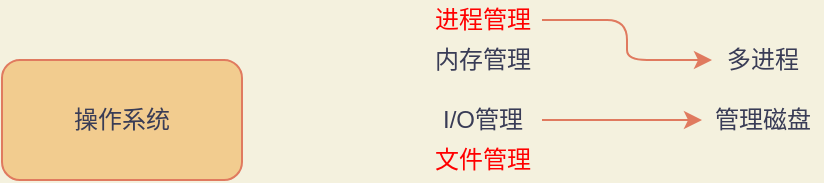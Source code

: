 <mxfile version="13.7.9" type="device" pages="5"><diagram id="wWu5YFAXcgDYG2MIhQY0" name="总概念"><mxGraphModel dx="1281" dy="839" grid="1" gridSize="10" guides="1" tooltips="1" connect="1" arrows="1" fold="1" page="1" pageScale="1" pageWidth="3300" pageHeight="4681" background="#F4F1DE" math="0" shadow="0"><root><mxCell id="0"/><mxCell id="1" parent="0"/><mxCell id="TL8ZW4PrzVoN4rjMF1vh-1" value="操作系统" style="rounded=1;whiteSpace=wrap;html=1;fillColor=#F2CC8F;strokeColor=#E07A5F;fontColor=#393C56;" parent="1" vertex="1"><mxGeometry x="370" y="450" width="120" height="60" as="geometry"/></mxCell><mxCell id="TL8ZW4PrzVoN4rjMF1vh-4" value="" style="edgeStyle=orthogonalEdgeStyle;curved=0;rounded=1;sketch=0;orthogonalLoop=1;jettySize=auto;html=1;strokeColor=#E07A5F;fillColor=#F2CC8F;fontColor=#393C56;" parent="1" source="TL8ZW4PrzVoN4rjMF1vh-8" target="TL8ZW4PrzVoN4rjMF1vh-3" edge="1"><mxGeometry relative="1" as="geometry"/></mxCell><mxCell id="TL8ZW4PrzVoN4rjMF1vh-2" value="内存管理" style="text;html=1;align=center;verticalAlign=middle;resizable=0;points=[];autosize=1;fontColor=#393C56;" parent="1" vertex="1"><mxGeometry x="580" y="440" width="60" height="20" as="geometry"/></mxCell><mxCell id="TL8ZW4PrzVoN4rjMF1vh-3" value="多进程" style="text;html=1;align=center;verticalAlign=middle;resizable=0;points=[];autosize=1;fontColor=#393C56;" parent="1" vertex="1"><mxGeometry x="725" y="440" width="50" height="20" as="geometry"/></mxCell><mxCell id="TL8ZW4PrzVoN4rjMF1vh-7" value="" style="edgeStyle=orthogonalEdgeStyle;curved=0;rounded=1;sketch=0;orthogonalLoop=1;jettySize=auto;html=1;strokeColor=#E07A5F;fillColor=#F2CC8F;fontColor=#393C56;" parent="1" source="TL8ZW4PrzVoN4rjMF1vh-5" target="TL8ZW4PrzVoN4rjMF1vh-6" edge="1"><mxGeometry relative="1" as="geometry"/></mxCell><mxCell id="TL8ZW4PrzVoN4rjMF1vh-5" value="I/O管理" style="text;html=1;align=center;verticalAlign=middle;resizable=0;points=[];autosize=1;fontColor=#393C56;" parent="1" vertex="1"><mxGeometry x="580" y="470" width="60" height="20" as="geometry"/></mxCell><mxCell id="TL8ZW4PrzVoN4rjMF1vh-6" value="管理磁盘" style="text;html=1;align=center;verticalAlign=middle;resizable=0;points=[];autosize=1;fontColor=#393C56;" parent="1" vertex="1"><mxGeometry x="720" y="470" width="60" height="20" as="geometry"/></mxCell><mxCell id="TL8ZW4PrzVoN4rjMF1vh-8" value="&lt;font color=&quot;#ff0000&quot;&gt;进程管理&lt;/font&gt;" style="text;html=1;align=center;verticalAlign=middle;resizable=0;points=[];autosize=1;fontColor=#393C56;" parent="1" vertex="1"><mxGeometry x="580" y="420" width="60" height="20" as="geometry"/></mxCell><mxCell id="TL8ZW4PrzVoN4rjMF1vh-9" value="&lt;font color=&quot;#ff0000&quot;&gt;文件管理&lt;/font&gt;" style="text;html=1;align=center;verticalAlign=middle;resizable=0;points=[];autosize=1;fontColor=#393C56;" parent="1" vertex="1"><mxGeometry x="580" y="490" width="60" height="20" as="geometry"/></mxCell></root></mxGraphModel></diagram><diagram id="3BfxMkbTNwkP9A1pwCTi" name="C2-1进程状态"><mxGraphModel dx="1886" dy="878" grid="1" gridSize="10" guides="1" tooltips="1" connect="1" arrows="1" fold="1" page="1" pageScale="1" pageWidth="3300" pageHeight="4681" background="#F4F1DE" math="0" shadow="0"><root><mxCell id="OFJhJ6n-7iWPPowxi0ZF-0"/><mxCell id="OFJhJ6n-7iWPPowxi0ZF-1" parent="OFJhJ6n-7iWPPowxi0ZF-0"/><mxCell id="kSnx0mxuTUt0TV0lBEY9-33" value="&lt;div&gt;&lt;span&gt;&lt;br&gt;&lt;/span&gt;&lt;/div&gt;&lt;div&gt;&lt;span&gt;&lt;br&gt;&lt;/span&gt;&lt;/div&gt;&lt;div&gt;&lt;span&gt;&lt;br&gt;&lt;/span&gt;&lt;/div&gt;&lt;div&gt;&lt;span&gt;&lt;br&gt;&lt;/span&gt;&lt;/div&gt;&lt;div&gt;&lt;span&gt;&lt;br&gt;&lt;/span&gt;&lt;/div&gt;&lt;div&gt;&lt;span&gt;&lt;br&gt;&lt;/span&gt;&lt;/div&gt;&lt;div&gt;&lt;span&gt;&lt;br&gt;&lt;/span&gt;&lt;/div&gt;&lt;div&gt;&lt;span&gt;&lt;br&gt;&lt;/span&gt;&lt;/div&gt;&lt;div&gt;&lt;span&gt;&lt;br&gt;&lt;/span&gt;&lt;/div&gt;&lt;div&gt;&lt;span&gt;内存&lt;/span&gt;&lt;/div&gt;" style="rounded=1;whiteSpace=wrap;html=1;sketch=0;strokeColor=#E07A5F;fillColor=#F2CC8F;fontColor=#393C56;align=center;" parent="OFJhJ6n-7iWPPowxi0ZF-1" vertex="1"><mxGeometry x="915" y="610" width="155" height="150" as="geometry"/></mxCell><mxCell id="kSnx0mxuTUt0TV0lBEY9-2" value="" style="edgeStyle=orthogonalEdgeStyle;rounded=0;orthogonalLoop=1;jettySize=auto;html=1;strokeColor=#E07A5F;fontColor=#393C56;labelBackgroundColor=#F4F1DE;" parent="OFJhJ6n-7iWPPowxi0ZF-1" source="LFq75iJsnF2IqVfnBOSX-0" target="kSnx0mxuTUt0TV0lBEY9-1" edge="1"><mxGeometry relative="1" as="geometry"/></mxCell><mxCell id="LFq75iJsnF2IqVfnBOSX-0" value="进程" style="rounded=1;whiteSpace=wrap;html=1;sketch=0;strokeColor=#E07A5F;fillColor=#F2CC8F;fontColor=#393C56;" parent="OFJhJ6n-7iWPPowxi0ZF-1" vertex="1"><mxGeometry x="680" y="280" width="110" height="60" as="geometry"/></mxCell><mxCell id="kSnx0mxuTUt0TV0lBEY9-0" value="系统&lt;font color=&quot;#ff0000&quot;&gt;&lt;b&gt;资源&lt;/b&gt;分配和调度&lt;/font&gt;的独立单位" style="text;html=1;align=center;verticalAlign=middle;resizable=0;points=[];autosize=1;fontColor=#393C56;" parent="OFJhJ6n-7iWPPowxi0ZF-1" vertex="1"><mxGeometry x="840" y="300" width="180" height="20" as="geometry"/></mxCell><mxCell id="kSnx0mxuTUt0TV0lBEY9-21" value="" style="edgeStyle=orthogonalEdgeStyle;curved=0;rounded=1;sketch=0;orthogonalLoop=1;jettySize=auto;html=1;strokeColor=#E07A5F;fillColor=#F2CC8F;fontColor=#393C56;labelBackgroundColor=#F4F1DE;" parent="OFJhJ6n-7iWPPowxi0ZF-1" source="kSnx0mxuTUt0TV0lBEY9-1" target="kSnx0mxuTUt0TV0lBEY9-20" edge="1"><mxGeometry relative="1" as="geometry"/></mxCell><mxCell id="kSnx0mxuTUt0TV0lBEY9-1" value="1.状态（图以及切换）" style="rounded=1;whiteSpace=wrap;html=1;sketch=0;strokeColor=#E07A5F;fillColor=#F2CC8F;fontColor=#393C56;" parent="OFJhJ6n-7iWPPowxi0ZF-1" vertex="1"><mxGeometry x="665" y="415" width="140" height="65" as="geometry"/></mxCell><mxCell id="kSnx0mxuTUt0TV0lBEY9-6" value="" style="edgeStyle=orthogonalEdgeStyle;curved=0;rounded=1;sketch=0;orthogonalLoop=1;jettySize=auto;html=1;strokeColor=#E07A5F;fillColor=#F2CC8F;fontColor=#393C56;labelBackgroundColor=#F4F1DE;" parent="OFJhJ6n-7iWPPowxi0ZF-1" source="kSnx0mxuTUt0TV0lBEY9-4" target="kSnx0mxuTUt0TV0lBEY9-5" edge="1"><mxGeometry relative="1" as="geometry"/></mxCell><mxCell id="kSnx0mxuTUt0TV0lBEY9-4" value="创建" style="rounded=1;whiteSpace=wrap;html=1;sketch=0;strokeColor=#E07A5F;fillColor=#F2CC8F;fontColor=#393C56;" parent="OFJhJ6n-7iWPPowxi0ZF-1" vertex="1"><mxGeometry x="980" y="390" width="110" height="60" as="geometry"/></mxCell><mxCell id="kSnx0mxuTUt0TV0lBEY9-8" value="" style="edgeStyle=orthogonalEdgeStyle;curved=0;rounded=1;sketch=0;orthogonalLoop=1;jettySize=auto;html=1;strokeColor=#E07A5F;fillColor=#F2CC8F;fontColor=#393C56;labelBackgroundColor=#F4F1DE;" parent="OFJhJ6n-7iWPPowxi0ZF-1" source="kSnx0mxuTUt0TV0lBEY9-5" target="kSnx0mxuTUt0TV0lBEY9-7" edge="1"><mxGeometry relative="1" as="geometry"/></mxCell><mxCell id="kSnx0mxuTUt0TV0lBEY9-5" value="就绪" style="rounded=1;whiteSpace=wrap;html=1;sketch=0;strokeColor=#E07A5F;fillColor=#F2CC8F;fontColor=#393C56;" parent="OFJhJ6n-7iWPPowxi0ZF-1" vertex="1"><mxGeometry x="1170" y="390" width="110" height="60" as="geometry"/></mxCell><mxCell id="kSnx0mxuTUt0TV0lBEY9-10" value="" style="edgeStyle=orthogonalEdgeStyle;curved=0;rounded=1;sketch=0;orthogonalLoop=1;jettySize=auto;html=1;strokeColor=#E07A5F;fillColor=#F2CC8F;fontColor=#393C56;labelBackgroundColor=#F4F1DE;" parent="OFJhJ6n-7iWPPowxi0ZF-1" source="kSnx0mxuTUt0TV0lBEY9-23" target="kSnx0mxuTUt0TV0lBEY9-9" edge="1"><mxGeometry relative="1" as="geometry"/></mxCell><mxCell id="kSnx0mxuTUt0TV0lBEY9-12" style="edgeStyle=orthogonalEdgeStyle;curved=0;rounded=1;sketch=0;orthogonalLoop=1;jettySize=auto;html=1;strokeColor=#E07A5F;fillColor=#F2CC8F;fontColor=#393C56;labelBackgroundColor=#F4F1DE;" parent="OFJhJ6n-7iWPPowxi0ZF-1" source="kSnx0mxuTUt0TV0lBEY9-7" target="kSnx0mxuTUt0TV0lBEY9-5" edge="1"><mxGeometry relative="1" as="geometry"/></mxCell><mxCell id="kSnx0mxuTUt0TV0lBEY9-7" value="运行" style="rounded=1;whiteSpace=wrap;html=1;sketch=0;strokeColor=#E07A5F;fillColor=#F2CC8F;fontColor=#393C56;" parent="OFJhJ6n-7iWPPowxi0ZF-1" vertex="1"><mxGeometry x="1360" y="390" width="110" height="60" as="geometry"/></mxCell><mxCell id="kSnx0mxuTUt0TV0lBEY9-11" style="edgeStyle=orthogonalEdgeStyle;curved=0;rounded=1;sketch=0;orthogonalLoop=1;jettySize=auto;html=1;entryX=0.5;entryY=1;entryDx=0;entryDy=0;strokeColor=#E07A5F;fillColor=#F2CC8F;fontColor=#393C56;labelBackgroundColor=#F4F1DE;" parent="OFJhJ6n-7iWPPowxi0ZF-1" source="kSnx0mxuTUt0TV0lBEY9-24" target="kSnx0mxuTUt0TV0lBEY9-5" edge="1"><mxGeometry relative="1" as="geometry"/></mxCell><mxCell id="kSnx0mxuTUt0TV0lBEY9-9" value="阻塞" style="rounded=1;whiteSpace=wrap;html=1;sketch=0;strokeColor=#E07A5F;fillColor=#F2CC8F;fontColor=#393C56;" parent="OFJhJ6n-7iWPPowxi0ZF-1" vertex="1"><mxGeometry x="1360" y="530" width="110" height="60" as="geometry"/></mxCell><mxCell id="kSnx0mxuTUt0TV0lBEY9-13" value="“就绪队列”" style="text;html=1;align=center;verticalAlign=middle;resizable=0;points=[];autosize=1;fontColor=#393C56;" parent="OFJhJ6n-7iWPPowxi0ZF-1" vertex="1"><mxGeometry x="1190" y="360" width="70" height="20" as="geometry"/></mxCell><mxCell id="kSnx0mxuTUt0TV0lBEY9-14" value="terminate" style="rounded=1;whiteSpace=wrap;html=1;sketch=0;strokeColor=#E07A5F;fillColor=#F2CC8F;fontColor=#393C56;" parent="OFJhJ6n-7iWPPowxi0ZF-1" vertex="1"><mxGeometry x="1620" y="450" width="110" height="60" as="geometry"/></mxCell><mxCell id="kSnx0mxuTUt0TV0lBEY9-17" value="" style="edgeStyle=orthogonalEdgeStyle;curved=0;rounded=1;sketch=0;orthogonalLoop=1;jettySize=auto;html=1;strokeColor=#E07A5F;fillColor=#F2CC8F;fontColor=#393C56;entryX=0;entryY=0.5;entryDx=0;entryDy=0;labelBackgroundColor=#F4F1DE;" parent="OFJhJ6n-7iWPPowxi0ZF-1" target="kSnx0mxuTUt0TV0lBEY9-14" edge="1"><mxGeometry relative="1" as="geometry"><mxPoint x="1450" y="479.71" as="sourcePoint"/><mxPoint x="1530" y="479.71" as="targetPoint"/></mxGeometry></mxCell><mxCell id="kSnx0mxuTUt0TV0lBEY9-18" value="&lt;font color=&quot;#ff0000&quot;&gt;进程获得了资源 （除了处理机之外的）&lt;/font&gt;" style="text;html=1;align=center;verticalAlign=middle;resizable=0;points=[];autosize=1;fontColor=#393C56;" parent="OFJhJ6n-7iWPPowxi0ZF-1" vertex="1"><mxGeometry x="1115" y="390" width="220" height="20" as="geometry"/></mxCell><mxCell id="kSnx0mxuTUt0TV0lBEY9-19" value="&lt;font color=&quot;#ff0000&quot;&gt;申请PCB&lt;br&gt;填入相关信息&lt;br&gt;...&lt;br&gt;&lt;/font&gt;" style="text;html=1;align=center;verticalAlign=middle;resizable=0;points=[];autosize=1;fontColor=#393C56;" parent="OFJhJ6n-7iWPPowxi0ZF-1" vertex="1"><mxGeometry x="990" y="445" width="90" height="50" as="geometry"/></mxCell><mxCell id="kSnx0mxuTUt0TV0lBEY9-30" value="" style="edgeStyle=orthogonalEdgeStyle;curved=0;rounded=1;sketch=0;orthogonalLoop=1;jettySize=auto;html=1;strokeColor=#E07A5F;fillColor=#F2CC8F;fontColor=#393C56;labelBackgroundColor=#F4F1DE;" parent="OFJhJ6n-7iWPPowxi0ZF-1" source="kSnx0mxuTUt0TV0lBEY9-20" target="kSnx0mxuTUt0TV0lBEY9-29" edge="1"><mxGeometry relative="1" as="geometry"/></mxCell><mxCell id="kSnx0mxuTUt0TV0lBEY9-41" value="" style="edgeStyle=orthogonalEdgeStyle;curved=0;rounded=1;sketch=0;orthogonalLoop=1;jettySize=auto;html=1;strokeColor=#E07A5F;fillColor=#F2CC8F;fontColor=#393C56;labelBackgroundColor=#F4F1DE;" parent="OFJhJ6n-7iWPPowxi0ZF-1" source="kSnx0mxuTUt0TV0lBEY9-20" target="kSnx0mxuTUt0TV0lBEY9-40" edge="1"><mxGeometry relative="1" as="geometry"/></mxCell><mxCell id="kSnx0mxuTUt0TV0lBEY9-20" value="2.进程的构成" style="rounded=1;whiteSpace=wrap;html=1;sketch=0;strokeColor=#E07A5F;fillColor=#F2CC8F;fontColor=#393C56;" parent="OFJhJ6n-7iWPPowxi0ZF-1" vertex="1"><mxGeometry x="680" y="620" width="110" height="60" as="geometry"/></mxCell><mxCell id="kSnx0mxuTUt0TV0lBEY9-22" value="正常/异常结束&lt;br&gt;父进程要求子进程终止&lt;br&gt;&lt;br&gt;会归还资源 PCB也删除" style="text;html=1;align=center;verticalAlign=middle;resizable=0;points=[];autosize=1;fontColor=#393C56;" parent="OFJhJ6n-7iWPPowxi0ZF-1" vertex="1"><mxGeometry x="1470" y="440" width="140" height="60" as="geometry"/></mxCell><mxCell id="kSnx0mxuTUt0TV0lBEY9-24" value="wakeup源语（其他进程帮忙）" style="text;html=1;align=center;verticalAlign=middle;resizable=0;points=[];autosize=1;fontColor=#393C56;" parent="OFJhJ6n-7iWPPowxi0ZF-1" vertex="1"><mxGeometry x="1135" y="510" width="180" height="20" as="geometry"/></mxCell><mxCell id="kSnx0mxuTUt0TV0lBEY9-25" style="edgeStyle=orthogonalEdgeStyle;curved=0;rounded=1;sketch=0;orthogonalLoop=1;jettySize=auto;html=1;entryX=0.5;entryY=1;entryDx=0;entryDy=0;strokeColor=#E07A5F;fillColor=#F2CC8F;fontColor=#393C56;labelBackgroundColor=#F4F1DE;" parent="OFJhJ6n-7iWPPowxi0ZF-1" source="kSnx0mxuTUt0TV0lBEY9-9" target="kSnx0mxuTUt0TV0lBEY9-24" edge="1"><mxGeometry relative="1" as="geometry"><mxPoint x="1360" y="560.029" as="sourcePoint"/><mxPoint x="1225" y="450" as="targetPoint"/></mxGeometry></mxCell><mxCell id="kSnx0mxuTUt0TV0lBEY9-23" value="block原语" style="text;html=1;align=center;verticalAlign=middle;resizable=0;points=[];autosize=1;fontColor=#393C56;" parent="OFJhJ6n-7iWPPowxi0ZF-1" vertex="1"><mxGeometry x="1380" y="475" width="70" height="20" as="geometry"/></mxCell><mxCell id="kSnx0mxuTUt0TV0lBEY9-26" value="" style="edgeStyle=orthogonalEdgeStyle;curved=0;rounded=1;sketch=0;orthogonalLoop=1;jettySize=auto;html=1;strokeColor=#E07A5F;fillColor=#F2CC8F;fontColor=#393C56;labelBackgroundColor=#F4F1DE;" parent="OFJhJ6n-7iWPPowxi0ZF-1" source="kSnx0mxuTUt0TV0lBEY9-7" target="kSnx0mxuTUt0TV0lBEY9-23" edge="1"><mxGeometry relative="1" as="geometry"><mxPoint x="1415" y="450" as="sourcePoint"/><mxPoint x="1415" y="530" as="targetPoint"/></mxGeometry></mxCell><mxCell id="kSnx0mxuTUt0TV0lBEY9-28" value="关于父子进程" style="rounded=1;whiteSpace=wrap;html=1;sketch=0;strokeColor=#E07A5F;fillColor=#F2CC8F;fontColor=#393C56;" parent="OFJhJ6n-7iWPPowxi0ZF-1" vertex="1"><mxGeometry x="470" y="415" width="110" height="60" as="geometry"/></mxCell><mxCell id="kSnx0mxuTUt0TV0lBEY9-34" style="edgeStyle=orthogonalEdgeStyle;curved=0;rounded=1;sketch=0;orthogonalLoop=1;jettySize=auto;html=1;entryX=0.5;entryY=0;entryDx=0;entryDy=0;strokeColor=#E07A5F;fillColor=#F2CC8F;fontColor=#393C56;labelBackgroundColor=#F4F1DE;" parent="OFJhJ6n-7iWPPowxi0ZF-1" source="kSnx0mxuTUt0TV0lBEY9-29" target="kSnx0mxuTUt0TV0lBEY9-32" edge="1"><mxGeometry relative="1" as="geometry"/></mxCell><mxCell id="kSnx0mxuTUt0TV0lBEY9-29" value="PCB" style="whiteSpace=wrap;html=1;rounded=1;fontColor=#393C56;strokeColor=#E07A5F;fillColor=#F2CC8F;sketch=0;" parent="OFJhJ6n-7iWPPowxi0ZF-1" vertex="1"><mxGeometry x="932.5" y="630" width="120" height="60" as="geometry"/></mxCell><mxCell id="kSnx0mxuTUt0TV0lBEY9-31" value="进程描述性信息（PID UserID）&lt;br&gt;&lt;br&gt;进程控制和管理信息（优先级、当前状态、信号量使用情况等）&lt;br&gt;&lt;br&gt;资源分配信息（代码段指针等）&lt;br&gt;处理机相关信息（状态字等）" style="text;html=1;align=center;verticalAlign=middle;resizable=0;points=[];autosize=1;fontColor=#393C56;" parent="OFJhJ6n-7iWPPowxi0ZF-1" vertex="1"><mxGeometry x="1040" y="580" width="350" height="90" as="geometry"/></mxCell><mxCell id="kSnx0mxuTUt0TV0lBEY9-38" value="" style="edgeStyle=orthogonalEdgeStyle;curved=0;rounded=1;sketch=0;orthogonalLoop=1;jettySize=auto;html=1;strokeColor=#E07A5F;fillColor=#F2CC8F;fontColor=#393C56;labelBackgroundColor=#F4F1DE;" parent="OFJhJ6n-7iWPPowxi0ZF-1" source="kSnx0mxuTUt0TV0lBEY9-32" target="kSnx0mxuTUt0TV0lBEY9-37" edge="1"><mxGeometry relative="1" as="geometry"/></mxCell><mxCell id="kSnx0mxuTUt0TV0lBEY9-32" value="程序段" style="whiteSpace=wrap;html=1;rounded=1;fontColor=#393C56;strokeColor=#E07A5F;fillColor=#F2CC8F;sketch=0;" parent="OFJhJ6n-7iWPPowxi0ZF-1" vertex="1"><mxGeometry x="1090" y="730" width="100" height="40" as="geometry"/></mxCell><mxCell id="kSnx0mxuTUt0TV0lBEY9-37" value="数据段" style="whiteSpace=wrap;html=1;rounded=1;fontColor=#393C56;strokeColor=#E07A5F;fillColor=#F2CC8F;sketch=0;" parent="OFJhJ6n-7iWPPowxi0ZF-1" vertex="1"><mxGeometry x="1270" y="730" width="100" height="40" as="geometry"/></mxCell><mxCell id="kSnx0mxuTUt0TV0lBEY9-39" value="程序的一部分&lt;br&gt;可以有多个进程共享它" style="text;html=1;align=center;verticalAlign=middle;resizable=0;points=[];autosize=1;fontColor=#393C56;" parent="OFJhJ6n-7iWPPowxi0ZF-1" vertex="1"><mxGeometry x="1060" y="775" width="140" height="30" as="geometry"/></mxCell><mxCell id="kSnx0mxuTUt0TV0lBEY9-43" value="" style="edgeStyle=orthogonalEdgeStyle;curved=0;rounded=1;sketch=0;orthogonalLoop=1;jettySize=auto;html=1;strokeColor=#E07A5F;fillColor=#F2CC8F;fontColor=#393C56;labelBackgroundColor=#F4F1DE;" parent="OFJhJ6n-7iWPPowxi0ZF-1" source="kSnx0mxuTUt0TV0lBEY9-40" target="kSnx0mxuTUt0TV0lBEY9-42" edge="1"><mxGeometry relative="1" as="geometry"/></mxCell><mxCell id="kSnx0mxuTUt0TV0lBEY9-40" value="&lt;font color=&quot;#ff0000&quot;&gt;3.进程间通信&lt;/font&gt;" style="rounded=1;whiteSpace=wrap;html=1;sketch=0;strokeColor=#E07A5F;fillColor=#F2CC8F;fontColor=#393C56;" parent="OFJhJ6n-7iWPPowxi0ZF-1" vertex="1"><mxGeometry x="680" y="950" width="110" height="60" as="geometry"/></mxCell><mxCell id="kSnx0mxuTUt0TV0lBEY9-45" value="" style="edgeStyle=orthogonalEdgeStyle;curved=0;rounded=1;sketch=0;orthogonalLoop=1;jettySize=auto;html=1;strokeColor=#E07A5F;fillColor=#F2CC8F;fontColor=#393C56;labelBackgroundColor=#F4F1DE;" parent="OFJhJ6n-7iWPPowxi0ZF-1" source="kSnx0mxuTUt0TV0lBEY9-42" target="kSnx0mxuTUt0TV0lBEY9-44" edge="1"><mxGeometry relative="1" as="geometry"/></mxCell><mxCell id="kSnx0mxuTUt0TV0lBEY9-42" value="4.与线程的关系" style="rounded=1;whiteSpace=wrap;html=1;sketch=0;strokeColor=#E07A5F;fillColor=#F2CC8F;fontColor=#393C56;" parent="OFJhJ6n-7iWPPowxi0ZF-1" vertex="1"><mxGeometry x="680" y="1280" width="110" height="60" as="geometry"/></mxCell><mxCell id="kSnx0mxuTUt0TV0lBEY9-49" value="" style="edgeStyle=orthogonalEdgeStyle;curved=0;rounded=1;sketch=0;orthogonalLoop=1;jettySize=auto;html=1;strokeColor=#E07A5F;fillColor=#F2CC8F;fontColor=#393C56;labelBackgroundColor=#F4F1DE;" parent="OFJhJ6n-7iWPPowxi0ZF-1" source="kSnx0mxuTUt0TV0lBEY9-44" target="kSnx0mxuTUt0TV0lBEY9-48" edge="1"><mxGeometry relative="1" as="geometry"/></mxCell><mxCell id="kSnx0mxuTUt0TV0lBEY9-54" value="" style="edgeStyle=orthogonalEdgeStyle;curved=0;rounded=1;sketch=0;orthogonalLoop=1;jettySize=auto;html=1;strokeColor=#E07A5F;fillColor=#F2CC8F;fontColor=#393C56;labelBackgroundColor=#F4F1DE;" parent="OFJhJ6n-7iWPPowxi0ZF-1" source="kSnx0mxuTUt0TV0lBEY9-44" target="kSnx0mxuTUt0TV0lBEY9-53" edge="1"><mxGeometry relative="1" as="geometry"/></mxCell><mxCell id="kSnx0mxuTUt0TV0lBEY9-44" value="4.1 线程定义" style="rounded=1;whiteSpace=wrap;html=1;sketch=0;strokeColor=#E07A5F;fillColor=#F2CC8F;fontColor=#393C56;" parent="OFJhJ6n-7iWPPowxi0ZF-1" vertex="1"><mxGeometry x="680" y="1400" width="110" height="60" as="geometry"/></mxCell><mxCell id="kSnx0mxuTUt0TV0lBEY9-46" value="系统独立&lt;font color=&quot;#ff0000&quot;&gt;调度&lt;/font&gt;和分派的基本单位&lt;br&gt;基本CPU执行，程序&lt;font color=&quot;#ff0000&quot;&gt;执行&lt;/font&gt;流，的最小单元&lt;br&gt;&lt;b&gt;不拥有系统资源，访问进程所拥有的资源&lt;br&gt;（所以，线程切换很可能不需要通过内核 省时省力）&lt;/b&gt;" style="text;html=1;align=center;verticalAlign=middle;resizable=0;points=[];autosize=1;fontColor=#393C56;" parent="OFJhJ6n-7iWPPowxi0ZF-1" vertex="1"><mxGeometry x="780" y="1395" width="290" height="60" as="geometry"/></mxCell><mxCell id="kSnx0mxuTUt0TV0lBEY9-47" value="注意 全局变量在这里面" style="text;html=1;align=center;verticalAlign=middle;resizable=0;points=[];autosize=1;fontColor=#393C56;" parent="OFJhJ6n-7iWPPowxi0ZF-1" vertex="1"><mxGeometry x="1250" y="770" width="140" height="20" as="geometry"/></mxCell><mxCell id="kSnx0mxuTUt0TV0lBEY9-51" value="" style="edgeStyle=orthogonalEdgeStyle;curved=0;rounded=1;sketch=0;orthogonalLoop=1;jettySize=auto;html=1;strokeColor=#E07A5F;fillColor=#F2CC8F;fontColor=#393C56;labelBackgroundColor=#F4F1DE;" parent="OFJhJ6n-7iWPPowxi0ZF-1" source="kSnx0mxuTUt0TV0lBEY9-48" target="kSnx0mxuTUt0TV0lBEY9-50" edge="1"><mxGeometry relative="1" as="geometry"/></mxCell><mxCell id="kSnx0mxuTUt0TV0lBEY9-48" value="用户级线程？" style="rounded=1;whiteSpace=wrap;html=1;sketch=0;strokeColor=#E07A5F;fillColor=#F2CC8F;fontColor=#393C56;" parent="OFJhJ6n-7iWPPowxi0ZF-1" vertex="1"><mxGeometry x="1130" y="1400" width="110" height="60" as="geometry"/></mxCell><mxCell id="kSnx0mxuTUt0TV0lBEY9-50" value="内核级/内核支持的" style="rounded=1;whiteSpace=wrap;html=1;sketch=0;strokeColor=#E07A5F;fillColor=#F2CC8F;fontColor=#393C56;" parent="OFJhJ6n-7iWPPowxi0ZF-1" vertex="1"><mxGeometry x="1130" y="1500" width="110" height="60" as="geometry"/></mxCell><mxCell id="kSnx0mxuTUt0TV0lBEY9-52" value="内核意识不到线程的存在" style="text;html=1;align=center;verticalAlign=middle;resizable=0;points=[];autosize=1;fontColor=#393C56;" parent="OFJhJ6n-7iWPPowxi0ZF-1" vertex="1"><mxGeometry x="1230" y="1415" width="150" height="20" as="geometry"/></mxCell><mxCell id="kSnx0mxuTUt0TV0lBEY9-53" value="5.通信" style="rounded=1;whiteSpace=wrap;html=1;sketch=0;strokeColor=#E07A5F;fillColor=#F2CC8F;fontColor=#393C56;" parent="OFJhJ6n-7iWPPowxi0ZF-1" vertex="1"><mxGeometry x="680" y="1680" width="110" height="60" as="geometry"/></mxCell></root></mxGraphModel></diagram><diagram id="PU58pAFKitD4lFnvTNUY" name="C2-2 进程调度"><mxGraphModel dx="1068" dy="699" grid="1" gridSize="10" guides="1" tooltips="1" connect="1" arrows="1" fold="1" page="1" pageScale="1" pageWidth="3300" pageHeight="4681" background="#F4F1DE" math="0" shadow="0"><root><mxCell id="Y4CI6L3wa3TkDh7Q7v4Z-0"/><mxCell id="Y4CI6L3wa3TkDh7Q7v4Z-1" parent="Y4CI6L3wa3TkDh7Q7v4Z-0"/><mxCell id="Y4CI6L3wa3TkDh7Q7v4Z-6" value="" style="edgeStyle=orthogonalEdgeStyle;curved=0;rounded=1;sketch=0;orthogonalLoop=1;jettySize=auto;html=1;strokeColor=#E07A5F;fillColor=#F2CC8F;fontColor=#393C56;" parent="Y4CI6L3wa3TkDh7Q7v4Z-1" source="Y4CI6L3wa3TkDh7Q7v4Z-2" target="Y4CI6L3wa3TkDh7Q7v4Z-5" edge="1"><mxGeometry relative="1" as="geometry"><Array as="points"><mxPoint x="630" y="150"/></Array></mxGeometry></mxCell><mxCell id="Y4CI6L3wa3TkDh7Q7v4Z-8" value="" style="edgeStyle=orthogonalEdgeStyle;curved=0;rounded=1;sketch=0;orthogonalLoop=1;jettySize=auto;html=1;strokeColor=#E07A5F;fillColor=#F2CC8F;fontColor=#393C56;" parent="Y4CI6L3wa3TkDh7Q7v4Z-1" source="Y4CI6L3wa3TkDh7Q7v4Z-2" target="Y4CI6L3wa3TkDh7Q7v4Z-7" edge="1"><mxGeometry relative="1" as="geometry"/></mxCell><mxCell id="Y4CI6L3wa3TkDh7Q7v4Z-28" value="" style="edgeStyle=orthogonalEdgeStyle;curved=0;rounded=1;sketch=0;orthogonalLoop=1;jettySize=auto;html=1;strokeColor=#E07A5F;fillColor=#F2CC8F;fontColor=#393C56;" parent="Y4CI6L3wa3TkDh7Q7v4Z-1" source="Y4CI6L3wa3TkDh7Q7v4Z-2" target="Y4CI6L3wa3TkDh7Q7v4Z-27" edge="1"><mxGeometry relative="1" as="geometry"/></mxCell><mxCell id="Y4CI6L3wa3TkDh7Q7v4Z-2" value="进程调度" style="rounded=1;whiteSpace=wrap;html=1;sketch=0;strokeColor=#E07A5F;fillColor=#F2CC8F;fontColor=#393C56;" parent="Y4CI6L3wa3TkDh7Q7v4Z-1" vertex="1"><mxGeometry x="580" y="250" width="120" height="60" as="geometry"/></mxCell><mxCell id="Y4CI6L3wa3TkDh7Q7v4Z-5" value="目的：兼顾效率和公平（用户需求）" style="rounded=1;whiteSpace=wrap;html=1;sketch=0;strokeColor=#E07A5F;fillColor=#F2CC8F;fontColor=#393C56;" parent="Y4CI6L3wa3TkDh7Q7v4Z-1" vertex="1"><mxGeometry x="940" y="120" width="210" height="60" as="geometry"/></mxCell><mxCell id="Y4CI6L3wa3TkDh7Q7v4Z-10" value="" style="edgeStyle=orthogonalEdgeStyle;curved=0;rounded=1;sketch=0;orthogonalLoop=1;jettySize=auto;html=1;strokeColor=#E07A5F;fillColor=#F2CC8F;fontColor=#393C56;" parent="Y4CI6L3wa3TkDh7Q7v4Z-1" source="Y4CI6L3wa3TkDh7Q7v4Z-7" target="Y4CI6L3wa3TkDh7Q7v4Z-9" edge="1"><mxGeometry relative="1" as="geometry"/></mxCell><mxCell id="Y4CI6L3wa3TkDh7Q7v4Z-7" value="调度算法：非抢占" style="rounded=1;whiteSpace=wrap;html=1;sketch=0;strokeColor=#E07A5F;fillColor=#F2CC8F;fontColor=#393C56;" parent="Y4CI6L3wa3TkDh7Q7v4Z-1" vertex="1"><mxGeometry x="580" y="390" width="120" height="60" as="geometry"/></mxCell><mxCell id="Y4CI6L3wa3TkDh7Q7v4Z-12" value="" style="edgeStyle=orthogonalEdgeStyle;curved=0;rounded=1;sketch=0;orthogonalLoop=1;jettySize=auto;html=1;strokeColor=#E07A5F;fillColor=#F2CC8F;fontColor=#393C56;" parent="Y4CI6L3wa3TkDh7Q7v4Z-1" source="Y4CI6L3wa3TkDh7Q7v4Z-9" target="Y4CI6L3wa3TkDh7Q7v4Z-11" edge="1"><mxGeometry relative="1" as="geometry"/></mxCell><mxCell id="Y4CI6L3wa3TkDh7Q7v4Z-17" style="edgeStyle=orthogonalEdgeStyle;curved=0;rounded=1;sketch=0;orthogonalLoop=1;jettySize=auto;html=1;strokeColor=#E07A5F;fillColor=#F2CC8F;fontColor=#393C56;" parent="Y4CI6L3wa3TkDh7Q7v4Z-1" source="Y4CI6L3wa3TkDh7Q7v4Z-9" target="Y4CI6L3wa3TkDh7Q7v4Z-15" edge="1"><mxGeometry relative="1" as="geometry"/></mxCell><mxCell id="Y4CI6L3wa3TkDh7Q7v4Z-9" value="FCFS（最简单）" style="rounded=1;whiteSpace=wrap;html=1;sketch=0;strokeColor=#E07A5F;fillColor=#F2CC8F;fontColor=#393C56;" parent="Y4CI6L3wa3TkDh7Q7v4Z-1" vertex="1"><mxGeometry x="580" y="480" width="120" height="60" as="geometry"/></mxCell><mxCell id="Y4CI6L3wa3TkDh7Q7v4Z-16" value="" style="edgeStyle=orthogonalEdgeStyle;curved=0;rounded=1;sketch=0;orthogonalLoop=1;jettySize=auto;html=1;strokeColor=#E07A5F;fillColor=#F2CC8F;fontColor=#393C56;" parent="Y4CI6L3wa3TkDh7Q7v4Z-1" source="Y4CI6L3wa3TkDh7Q7v4Z-11" target="Y4CI6L3wa3TkDh7Q7v4Z-15" edge="1"><mxGeometry relative="1" as="geometry"/></mxCell><mxCell id="Y4CI6L3wa3TkDh7Q7v4Z-20" value="" style="edgeStyle=orthogonalEdgeStyle;curved=0;rounded=1;sketch=0;orthogonalLoop=1;jettySize=auto;html=1;strokeColor=#E07A5F;fillColor=#F2CC8F;fontColor=#393C56;" parent="Y4CI6L3wa3TkDh7Q7v4Z-1" source="Y4CI6L3wa3TkDh7Q7v4Z-11" target="Y4CI6L3wa3TkDh7Q7v4Z-19" edge="1"><mxGeometry relative="1" as="geometry"/></mxCell><mxCell id="Y4CI6L3wa3TkDh7Q7v4Z-11" value="短进程优先" style="rounded=1;whiteSpace=wrap;html=1;sketch=0;strokeColor=#E07A5F;fillColor=#F2CC8F;fontColor=#393C56;" parent="Y4CI6L3wa3TkDh7Q7v4Z-1" vertex="1"><mxGeometry x="580" y="560" width="120" height="60" as="geometry"/></mxCell><mxCell id="Y4CI6L3wa3TkDh7Q7v4Z-24" style="edgeStyle=orthogonalEdgeStyle;curved=0;rounded=1;sketch=0;orthogonalLoop=1;jettySize=auto;html=1;strokeColor=#E07A5F;fillColor=#F2CC8F;fontColor=#393C56;" parent="Y4CI6L3wa3TkDh7Q7v4Z-1" source="Y4CI6L3wa3TkDh7Q7v4Z-15" target="Y4CI6L3wa3TkDh7Q7v4Z-21" edge="1"><mxGeometry relative="1" as="geometry"/></mxCell><mxCell id="Y4CI6L3wa3TkDh7Q7v4Z-15" value="优先级调度" style="whiteSpace=wrap;html=1;rounded=1;fontColor=#393C56;strokeColor=#E07A5F;fillColor=#F2CC8F;sketch=0;" parent="Y4CI6L3wa3TkDh7Q7v4Z-1" vertex="1"><mxGeometry x="810" y="470" width="130" height="150" as="geometry"/></mxCell><mxCell id="Y4CI6L3wa3TkDh7Q7v4Z-18" value="一般化" style="text;html=1;align=center;verticalAlign=middle;resizable=0;points=[];autosize=1;fontColor=#393C56;" parent="Y4CI6L3wa3TkDh7Q7v4Z-1" vertex="1"><mxGeometry x="695" y="530" width="50" height="20" as="geometry"/></mxCell><mxCell id="Y4CI6L3wa3TkDh7Q7v4Z-22" value="" style="edgeStyle=orthogonalEdgeStyle;curved=0;rounded=1;sketch=0;orthogonalLoop=1;jettySize=auto;html=1;strokeColor=#E07A5F;fillColor=#F2CC8F;fontColor=#393C56;" parent="Y4CI6L3wa3TkDh7Q7v4Z-1" source="Y4CI6L3wa3TkDh7Q7v4Z-19" target="Y4CI6L3wa3TkDh7Q7v4Z-21" edge="1"><mxGeometry relative="1" as="geometry"/></mxCell><mxCell id="Y4CI6L3wa3TkDh7Q7v4Z-26" value="" style="edgeStyle=orthogonalEdgeStyle;curved=0;rounded=1;sketch=0;orthogonalLoop=1;jettySize=auto;html=1;strokeColor=#E07A5F;fillColor=#F2CC8F;fontColor=#393C56;" parent="Y4CI6L3wa3TkDh7Q7v4Z-1" source="Y4CI6L3wa3TkDh7Q7v4Z-19" target="Y4CI6L3wa3TkDh7Q7v4Z-25" edge="1"><mxGeometry relative="1" as="geometry"/></mxCell><mxCell id="Y4CI6L3wa3TkDh7Q7v4Z-19" value="时间片轮转" style="rounded=1;whiteSpace=wrap;html=1;sketch=0;strokeColor=#E07A5F;fillColor=#F2CC8F;fontColor=#393C56;" parent="Y4CI6L3wa3TkDh7Q7v4Z-1" vertex="1"><mxGeometry x="580" y="650" width="120" height="60" as="geometry"/></mxCell><mxCell id="Y4CI6L3wa3TkDh7Q7v4Z-21" value="混合调度（&lt;b&gt;多级反馈队列&lt;/b&gt;）" style="rounded=1;whiteSpace=wrap;html=1;sketch=0;strokeColor=#E07A5F;fillColor=#F2CC8F;fontColor=#393C56;" parent="Y4CI6L3wa3TkDh7Q7v4Z-1" vertex="1"><mxGeometry x="815" y="650" width="120" height="60" as="geometry"/></mxCell><mxCell id="Y4CI6L3wa3TkDh7Q7v4Z-32" value="" style="edgeStyle=orthogonalEdgeStyle;curved=0;rounded=1;sketch=0;orthogonalLoop=1;jettySize=auto;html=1;strokeColor=#E07A5F;fillColor=#F2CC8F;fontColor=#000000;" parent="Y4CI6L3wa3TkDh7Q7v4Z-1" source="Y4CI6L3wa3TkDh7Q7v4Z-25" target="Y4CI6L3wa3TkDh7Q7v4Z-31" edge="1"><mxGeometry relative="1" as="geometry"/></mxCell><mxCell id="Y4CI6L3wa3TkDh7Q7v4Z-25" value="其他:彩票算法&lt;br&gt;抢占式调度" style="rounded=1;whiteSpace=wrap;html=1;sketch=0;strokeColor=#E07A5F;fillColor=#F2CC8F;fontColor=#393C56;" parent="Y4CI6L3wa3TkDh7Q7v4Z-1" vertex="1"><mxGeometry x="580" y="740" width="120" height="60" as="geometry"/></mxCell><mxCell id="Y4CI6L3wa3TkDh7Q7v4Z-27" value="指的是低级调度" style="rounded=1;whiteSpace=wrap;html=1;sketch=0;strokeColor=#E07A5F;fillColor=#F2CC8F;fontColor=#FF0000;" parent="Y4CI6L3wa3TkDh7Q7v4Z-1" vertex="1"><mxGeometry x="780" y="250" width="120" height="60" as="geometry"/></mxCell><mxCell id="Y4CI6L3wa3TkDh7Q7v4Z-29" value="高级调度:&lt;font color=&quot;#000000&quot;&gt;外存中的后备作业挑选出来，分配内存和资源&lt;/font&gt;&lt;br&gt;中级调度/内存调度：&lt;font color=&quot;#000000&quot;&gt;就绪态中一部分跳到外存 挂起。节约内存空间&lt;/font&gt;" style="text;html=1;align=center;verticalAlign=middle;resizable=0;points=[];autosize=1;fontColor=#FF0000;" parent="Y4CI6L3wa3TkDh7Q7v4Z-1" vertex="1"><mxGeometry x="930" y="265" width="370" height="30" as="geometry"/></mxCell><mxCell id="Y4CI6L3wa3TkDh7Q7v4Z-30" value="调度时机:中断完成后进程请求调度；进程无法运行下去时" style="text;html=1;align=center;verticalAlign=middle;resizable=0;points=[];autosize=1;fontStyle=1" parent="Y4CI6L3wa3TkDh7Q7v4Z-1" vertex="1"><mxGeometry x="650" y="330" width="320" height="20" as="geometry"/></mxCell><mxCell id="Y4CI6L3wa3TkDh7Q7v4Z-31" value="计算" style="rounded=1;whiteSpace=wrap;html=1;sketch=0;strokeColor=#E07A5F;fillColor=#F2CC8F;fontColor=#393C56;" parent="Y4CI6L3wa3TkDh7Q7v4Z-1" vertex="1"><mxGeometry x="580" y="850" width="120" height="60" as="geometry"/></mxCell><mxCell id="Y4CI6L3wa3TkDh7Q7v4Z-33" value="CPU利用率,吞吐量,周转时间,等待时间,响应时间等" style="text;html=1;align=center;verticalAlign=middle;resizable=0;points=[];autosize=1;fontColor=#000000;fontStyle=1" parent="Y4CI6L3wa3TkDh7Q7v4Z-1" vertex="1"><mxGeometry x="700" y="870" width="280" height="20" as="geometry"/></mxCell><mxCell id="Y4CI6L3wa3TkDh7Q7v4Z-34" value="优缺点?" style="text;html=1;align=center;verticalAlign=middle;resizable=0;points=[];autosize=1;fontColor=#000000;" parent="Y4CI6L3wa3TkDh7Q7v4Z-1" vertex="1"><mxGeometry x="490" y="535" width="60" height="20" as="geometry"/></mxCell><mxCell id="Y4CI6L3wa3TkDh7Q7v4Z-35" value="静态/动态优先级&lt;br&gt;可剥夺抢占/不可剥夺抢占优先级" style="text;html=1;align=center;verticalAlign=middle;resizable=0;points=[];autosize=1;fontColor=#000000;fontStyle=1" parent="Y4CI6L3wa3TkDh7Q7v4Z-1" vertex="1"><mxGeometry x="905" y="520" width="190" height="30" as="geometry"/></mxCell><mxCell id="Y4CI6L3wa3TkDh7Q7v4Z-36" value="高响应比&lt;br&gt;使等待时间/要求服务时间 最高" style="rounded=1;whiteSpace=wrap;html=1;sketch=0;strokeColor=#E07A5F;fillColor=#F2CC8F;fontColor=#000000;fontStyle=1" parent="Y4CI6L3wa3TkDh7Q7v4Z-1" vertex="1"><mxGeometry x="380" y="620" width="185" height="40" as="geometry"/></mxCell><mxCell id="Y4CI6L3wa3TkDh7Q7v4Z-37" value="运用于分时（多用户）系统" style="text;html=1;align=center;verticalAlign=middle;resizable=0;points=[];autosize=1;fontColor=#000000;fontStyle=1" parent="Y4CI6L3wa3TkDh7Q7v4Z-1" vertex="1"><mxGeometry x="620" y="690" width="160" height="20" as="geometry"/></mxCell><mxCell id="Y4CI6L3wa3TkDh7Q7v4Z-38" value="&lt;font color=&quot;#ff0000&quot;&gt;优先级每高一级 时间片长度减半&lt;br&gt;新进程进入最高优先级就绪队列末尾&lt;br&gt;时间片用完，降级。&lt;/font&gt;&lt;br&gt;存在高优先级 则低优先级不会被执行" style="text;html=1;align=center;verticalAlign=middle;resizable=0;points=[];autosize=1;fontColor=#000000;" parent="Y4CI6L3wa3TkDh7Q7v4Z-1" vertex="1"><mxGeometry x="960" y="650" width="210" height="60" as="geometry"/></mxCell></root></mxGraphModel></diagram><diagram id="1_NDZd88f1zNzUH1ITth" name="C2-3 同步与信号量"><mxGraphModel dx="1078" dy="502" grid="1" gridSize="10" guides="1" tooltips="1" connect="1" arrows="1" fold="1" page="1" pageScale="1" pageWidth="3300" pageHeight="4681" background="#F4F1DE" math="0" shadow="0"><root><mxCell id="Bw03EQUSEqgXkPe7mA6k-0"/><mxCell id="Bw03EQUSEqgXkPe7mA6k-1" parent="Bw03EQUSEqgXkPe7mA6k-0"/><mxCell id="Bw03EQUSEqgXkPe7mA6k-22" value="" style="rounded=1;whiteSpace=wrap;html=1;sketch=0;strokeColor=#E07A5F;fillColor=#F2CC8F;fontColor=#393C56;" vertex="1" parent="Bw03EQUSEqgXkPe7mA6k-1"><mxGeometry x="890" y="390" width="270" height="60" as="geometry"/></mxCell><mxCell id="Bw03EQUSEqgXkPe7mA6k-3" value="代码&lt;br&gt;&lt;br&gt;int a;&lt;br&gt;&lt;br&gt;进入区,临界区,退出区&lt;br&gt;“&lt;font color=&quot;#ff0000&quot;&gt;临界区”&lt;br&gt;访问临界资源&lt;br&gt;使用临界资源&lt;br&gt;use s;&lt;br&gt;s+=1;&lt;br&gt;...&lt;br&gt;&lt;br&gt;&lt;br&gt;&lt;/font&gt;其他代码&lt;br&gt;d+=3;&lt;font color=&quot;#ff0000&quot;&gt;&lt;br&gt;&lt;/font&gt;" style="rounded=1;whiteSpace=wrap;html=1;sketch=0;strokeColor=#6c8ebf;fillColor=#dae8fc;" vertex="1" parent="Bw03EQUSEqgXkPe7mA6k-1"><mxGeometry x="1190" y="170" width="120" height="240" as="geometry"/></mxCell><mxCell id="Bw03EQUSEqgXkPe7mA6k-5" value="" style="rounded=1;whiteSpace=wrap;html=1;sketch=0;strokeColor=#E07A5F;fillColor=#F2CC8F;fontColor=#393C56;" vertex="1" parent="Bw03EQUSEqgXkPe7mA6k-1"><mxGeometry x="1010" y="285" width="70" height="30" as="geometry"/></mxCell><mxCell id="Bw03EQUSEqgXkPe7mA6k-6" value="" style="rounded=1;whiteSpace=wrap;html=1;sketch=0;strokeColor=#E07A5F;fillColor=#F2CC8F;fontColor=#393C56;" vertex="1" parent="Bw03EQUSEqgXkPe7mA6k-1"><mxGeometry x="1020" y="285" width="70" height="30" as="geometry"/></mxCell><mxCell id="Bw03EQUSEqgXkPe7mA6k-7" value="" style="rounded=1;whiteSpace=wrap;html=1;sketch=0;strokeColor=#E07A5F;fillColor=#F2CC8F;fontColor=#393C56;" vertex="1" parent="Bw03EQUSEqgXkPe7mA6k-1"><mxGeometry x="1030" y="285" width="70" height="30" as="geometry"/></mxCell><mxCell id="Bw03EQUSEqgXkPe7mA6k-8" value="临界资源s" style="rounded=1;whiteSpace=wrap;html=1;sketch=0;strokeColor=#E07A5F;fillColor=#F2CC8F;fontColor=#393C56;" vertex="1" parent="Bw03EQUSEqgXkPe7mA6k-1"><mxGeometry x="1040" y="285" width="70" height="30" as="geometry"/></mxCell><mxCell id="Bw03EQUSEqgXkPe7mA6k-11" style="edgeStyle=orthogonalEdgeStyle;curved=0;rounded=1;sketch=0;orthogonalLoop=1;jettySize=auto;html=1;entryX=0;entryY=0.5;entryDx=0;entryDy=0;strokeColor=#E07A5F;fillColor=#F2CC8F;fontColor=#393C56;" edge="1" parent="Bw03EQUSEqgXkPe7mA6k-1" source="Bw03EQUSEqgXkPe7mA6k-13" target="Bw03EQUSEqgXkPe7mA6k-10"><mxGeometry relative="1" as="geometry"/></mxCell><mxCell id="Bw03EQUSEqgXkPe7mA6k-9" value="threads" style="rounded=1;whiteSpace=wrap;html=1;sketch=0;strokeColor=#E07A5F;fillColor=#F2CC8F;fontColor=#393C56;" vertex="1" parent="Bw03EQUSEqgXkPe7mA6k-1"><mxGeometry x="820" y="150" width="70" height="30" as="geometry"/></mxCell><mxCell id="Bw03EQUSEqgXkPe7mA6k-12" style="edgeStyle=orthogonalEdgeStyle;curved=0;rounded=1;sketch=0;orthogonalLoop=1;jettySize=auto;html=1;entryX=1;entryY=0.5;entryDx=0;entryDy=0;strokeColor=#E07A5F;fillColor=#F2CC8F;fontColor=#393C56;" edge="1" parent="Bw03EQUSEqgXkPe7mA6k-1" source="Bw03EQUSEqgXkPe7mA6k-13" target="Bw03EQUSEqgXkPe7mA6k-9"><mxGeometry relative="1" as="geometry"/></mxCell><mxCell id="Bw03EQUSEqgXkPe7mA6k-10" value="threads" style="rounded=1;whiteSpace=wrap;html=1;sketch=0;strokeColor=#E07A5F;fillColor=#F2CC8F;fontColor=#393C56;" vertex="1" parent="Bw03EQUSEqgXkPe7mA6k-1"><mxGeometry x="1140" y="150" width="70" height="30" as="geometry"/></mxCell><mxCell id="Bw03EQUSEqgXkPe7mA6k-14" style="edgeStyle=orthogonalEdgeStyle;curved=0;rounded=1;sketch=0;orthogonalLoop=1;jettySize=auto;html=1;strokeColor=#E07A5F;fillColor=#F2CC8F;fontColor=#393C56;" edge="1" parent="Bw03EQUSEqgXkPe7mA6k-1" source="Bw03EQUSEqgXkPe7mA6k-13" target="Bw03EQUSEqgXkPe7mA6k-8"><mxGeometry relative="1" as="geometry"/></mxCell><mxCell id="Bw03EQUSEqgXkPe7mA6k-15" style="edgeStyle=orthogonalEdgeStyle;curved=0;rounded=1;sketch=0;orthogonalLoop=1;jettySize=auto;html=1;entryX=1;entryY=0.5;entryDx=0;entryDy=0;strokeColor=#E07A5F;fillColor=#F2CC8F;fontColor=#393C56;" edge="1" parent="Bw03EQUSEqgXkPe7mA6k-1" source="Bw03EQUSEqgXkPe7mA6k-10" target="Bw03EQUSEqgXkPe7mA6k-13"><mxGeometry relative="1" as="geometry"><mxPoint x="1110" y="175" as="sourcePoint"/><mxPoint x="950" y="175" as="targetPoint"/></mxGeometry></mxCell><mxCell id="Bw03EQUSEqgXkPe7mA6k-13" value="同步关系/互斥关系&lt;br&gt;又称直接/间接制约关系" style="text;html=1;align=center;verticalAlign=middle;resizable=0;points=[];autosize=1;fillColor=#dae8fc;strokeColor=#6c8ebf;" vertex="1" parent="Bw03EQUSEqgXkPe7mA6k-1"><mxGeometry x="960" y="150" width="140" height="30" as="geometry"/></mxCell><mxCell id="Bw03EQUSEqgXkPe7mA6k-16" style="edgeStyle=orthogonalEdgeStyle;curved=0;rounded=1;sketch=0;orthogonalLoop=1;jettySize=auto;html=1;entryX=0;entryY=0.5;entryDx=0;entryDy=0;strokeColor=#E07A5F;fillColor=#F2CC8F;fontColor=#393C56;" edge="1" parent="Bw03EQUSEqgXkPe7mA6k-1" source="Bw03EQUSEqgXkPe7mA6k-9" target="Bw03EQUSEqgXkPe7mA6k-13"><mxGeometry relative="1" as="geometry"><mxPoint x="950" y="175" as="sourcePoint"/><mxPoint x="1120" y="170" as="targetPoint"/></mxGeometry></mxCell><mxCell id="Bw03EQUSEqgXkPe7mA6k-18" style="edgeStyle=orthogonalEdgeStyle;curved=0;rounded=1;sketch=0;orthogonalLoop=1;jettySize=auto;html=1;entryX=0;entryY=0.5;entryDx=0;entryDy=0;strokeColor=#E07A5F;fillColor=#F2CC8F;fontColor=#393C56;" edge="1" parent="Bw03EQUSEqgXkPe7mA6k-1" source="Bw03EQUSEqgXkPe7mA6k-17" target="Bw03EQUSEqgXkPe7mA6k-5"><mxGeometry relative="1" as="geometry"/></mxCell><mxCell id="Bw03EQUSEqgXkPe7mA6k-17" value="一个新线程" style="rounded=1;whiteSpace=wrap;html=1;sketch=0;strokeColor=#E07A5F;fillColor=#F2CC8F;fontColor=#393C56;" vertex="1" parent="Bw03EQUSEqgXkPe7mA6k-1"><mxGeometry x="680" y="277.5" width="90" height="45" as="geometry"/></mxCell><mxCell id="Bw03EQUSEqgXkPe7mA6k-19" value="空闲可进；忙等；有限等待（资源保证）；&lt;br&gt;让权等待（如果预计得不到资源，应让线程撤销）" style="text;html=1;align=center;verticalAlign=middle;resizable=0;points=[];autosize=1;fontColor=#393C56;" vertex="1" parent="Bw03EQUSEqgXkPe7mA6k-1"><mxGeometry x="740" y="270" width="280" height="30" as="geometry"/></mxCell><mxCell id="Bw03EQUSEqgXkPe7mA6k-25" style="edgeStyle=orthogonalEdgeStyle;curved=0;rounded=1;sketch=0;orthogonalLoop=1;jettySize=auto;html=1;entryX=0;entryY=0.5;entryDx=0;entryDy=0;strokeColor=#E07A5F;fillColor=#F2CC8F;fontColor=#393C56;" edge="1" parent="Bw03EQUSEqgXkPe7mA6k-1" source="Bw03EQUSEqgXkPe7mA6k-20" target="Bw03EQUSEqgXkPe7mA6k-22"><mxGeometry relative="1" as="geometry"/></mxCell><mxCell id="Bw03EQUSEqgXkPe7mA6k-26" style="edgeStyle=orthogonalEdgeStyle;curved=0;rounded=1;sketch=0;orthogonalLoop=1;jettySize=auto;html=1;entryX=0;entryY=0.5;entryDx=0;entryDy=0;strokeColor=#E07A5F;fillColor=#F2CC8F;fontColor=#393C56;" edge="1" parent="Bw03EQUSEqgXkPe7mA6k-1" source="Bw03EQUSEqgXkPe7mA6k-20" target="Bw03EQUSEqgXkPe7mA6k-23"><mxGeometry relative="1" as="geometry"/></mxCell><mxCell id="Bw03EQUSEqgXkPe7mA6k-34" value="" style="edgeStyle=orthogonalEdgeStyle;curved=0;rounded=1;sketch=0;orthogonalLoop=1;jettySize=auto;html=1;strokeColor=#E07A5F;fillColor=#F2CC8F;fontColor=#393C56;" edge="1" parent="Bw03EQUSEqgXkPe7mA6k-1" source="Bw03EQUSEqgXkPe7mA6k-20" target="Bw03EQUSEqgXkPe7mA6k-33"><mxGeometry relative="1" as="geometry"/></mxCell><mxCell id="Bw03EQUSEqgXkPe7mA6k-20" value="如何从原理上实现（单个 临界区）互斥?" style="rounded=1;whiteSpace=wrap;html=1;sketch=0;strokeColor=#E07A5F;fillColor=#F2CC8F;fontColor=#393C56;" vertex="1" parent="Bw03EQUSEqgXkPe7mA6k-1"><mxGeometry x="660" y="450" width="150" height="50" as="geometry"/></mxCell><mxCell id="Bw03EQUSEqgXkPe7mA6k-21" value="软件层面：锁，（软件的）信号量（如Flag）" style="text;html=1;align=center;verticalAlign=middle;resizable=0;points=[];autosize=1;fontColor=#393C56;" vertex="1" parent="Bw03EQUSEqgXkPe7mA6k-1"><mxGeometry x="900" y="410" width="250" height="20" as="geometry"/></mxCell><mxCell id="Bw03EQUSEqgXkPe7mA6k-23" value="硬件层面！（低级方法 元方法）&lt;br&gt;" style="rounded=1;whiteSpace=wrap;html=1;sketch=0;strokeColor=#E07A5F;fillColor=#F2CC8F;fontColor=#393C56;" vertex="1" parent="Bw03EQUSEqgXkPe7mA6k-1"><mxGeometry x="895" y="480" width="260" height="30" as="geometry"/></mxCell><mxCell id="Bw03EQUSEqgXkPe7mA6k-27" value="在进程进入临界区时，禁止中断发生（有利于保证临界区绝对执行完并释放）" style="text;html=1;align=center;verticalAlign=middle;resizable=0;points=[];autosize=1;fontColor=#393C56;" vertex="1" parent="Bw03EQUSEqgXkPe7mA6k-1"><mxGeometry x="940" y="535" width="420" height="20" as="geometry"/></mxCell><mxCell id="Bw03EQUSEqgXkPe7mA6k-28" value="1.中断屏蔽" style="rounded=1;whiteSpace=wrap;html=1;sketch=0;strokeColor=#E07A5F;fillColor=#F2CC8F;fontColor=#393C56;" vertex="1" parent="Bw03EQUSEqgXkPe7mA6k-1"><mxGeometry x="830" y="530" width="100" height="30" as="geometry"/></mxCell><mxCell id="Bw03EQUSEqgXkPe7mA6k-29" value="2.TestAndSet(CAS简化版)&lt;br&gt;和swap指令" style="rounded=1;whiteSpace=wrap;html=1;sketch=0;strokeColor=#E07A5F;fillColor=#F2CC8F;fontColor=#393C56;" vertex="1" parent="Bw03EQUSEqgXkPe7mA6k-1"><mxGeometry x="780" y="580" width="150" height="30" as="geometry"/></mxCell><mxCell id="Bw03EQUSEqgXkPe7mA6k-30" value="该代码执行时，不允许被中断（硬件层面），所以，绝对一次执行完" style="text;html=1;align=center;verticalAlign=middle;resizable=0;points=[];autosize=1;fontColor=#393C56;" vertex="1" parent="Bw03EQUSEqgXkPe7mA6k-1"><mxGeometry x="940" y="610" width="380" height="20" as="geometry"/></mxCell><mxCell id="Bw03EQUSEqgXkPe7mA6k-31" value="伪代码：把lock设为1.同时返回原来的lock值。如果原来Lock就是1 那么不让进" style="text;html=1;align=center;verticalAlign=middle;resizable=0;points=[];autosize=1;fontColor=#393C56;" vertex="1" parent="Bw03EQUSEqgXkPe7mA6k-1"><mxGeometry x="935" y="590" width="430" height="20" as="geometry"/></mxCell><mxCell id="Bw03EQUSEqgXkPe7mA6k-36" value="" style="edgeStyle=orthogonalEdgeStyle;curved=0;rounded=1;sketch=0;orthogonalLoop=1;jettySize=auto;html=1;strokeColor=#E07A5F;fillColor=#F2CC8F;fontColor=#393C56;" edge="1" parent="Bw03EQUSEqgXkPe7mA6k-1" source="Bw03EQUSEqgXkPe7mA6k-33" target="Bw03EQUSEqgXkPe7mA6k-35"><mxGeometry relative="1" as="geometry"/></mxCell><mxCell id="Bw03EQUSEqgXkPe7mA6k-33" value="更多的状态数:信号量" style="rounded=1;whiteSpace=wrap;html=1;sketch=0;strokeColor=#E07A5F;fillColor=#F2CC8F;fontColor=#393C56;" vertex="1" parent="Bw03EQUSEqgXkPe7mA6k-1"><mxGeometry x="660" y="700" width="150" height="50" as="geometry"/></mxCell><mxCell id="Bw03EQUSEqgXkPe7mA6k-39" value="" style="edgeStyle=orthogonalEdgeStyle;curved=0;rounded=1;sketch=0;orthogonalLoop=1;jettySize=auto;html=1;strokeColor=#E07A5F;fillColor=#F2CC8F;fontColor=#393C56;" edge="1" parent="Bw03EQUSEqgXkPe7mA6k-1" source="Bw03EQUSEqgXkPe7mA6k-35" target="Bw03EQUSEqgXkPe7mA6k-38"><mxGeometry relative="1" as="geometry"/></mxCell><mxCell id="Bw03EQUSEqgXkPe7mA6k-35" value="基本操作:P()&lt;br&gt;V()" style="whiteSpace=wrap;html=1;rounded=1;fontColor=#393C56;strokeColor=#E07A5F;fillColor=#F2CC8F;sketch=0;" vertex="1" parent="Bw03EQUSEqgXkPe7mA6k-1"><mxGeometry x="865" y="697.5" width="225" height="55" as="geometry"/></mxCell><mxCell id="Bw03EQUSEqgXkPe7mA6k-37" value="&lt;span&gt;注意，S=0的时候可以使S-=1 也就是变成负一，只要操作后S&amp;lt;0 进程就会阻塞&lt;br&gt;其他进程++ 使得S=0的时候，就可以唤醒这个进程（它执行完了 S=1）&lt;br&gt;&lt;/span&gt;" style="text;html=1;align=center;verticalAlign=middle;resizable=0;points=[];autosize=1;fontColor=#393C56;" vertex="1" parent="Bw03EQUSEqgXkPe7mA6k-1"><mxGeometry x="935" y="765" width="430" height="30" as="geometry"/></mxCell><mxCell id="Bw03EQUSEqgXkPe7mA6k-38" value="作用:前驱关系(先V后P初值为0)&lt;br&gt;互斥（初值为1）" style="whiteSpace=wrap;html=1;rounded=1;fontColor=#393C56;strokeColor=#E07A5F;fillColor=#F2CC8F;sketch=0;" vertex="1" parent="Bw03EQUSEqgXkPe7mA6k-1"><mxGeometry x="865" y="832.5" width="225" height="55" as="geometry"/></mxCell><mxCell id="Bw03EQUSEqgXkPe7mA6k-40" value="结构逻辑：现实问题反应为某种制约关系" style="text;html=1;align=center;verticalAlign=middle;resizable=0;points=[];autosize=1;fontColor=#393C56;" vertex="1" parent="Bw03EQUSEqgXkPe7mA6k-1"><mxGeometry x="920" y="120" width="230" height="20" as="geometry"/></mxCell><mxCell id="AuCfvJvYFe1NCJh8paD7-1" style="edgeStyle=orthogonalEdgeStyle;curved=0;rounded=1;sketch=0;orthogonalLoop=1;jettySize=auto;html=1;strokeColor=#E07A5F;fillColor=#F2CC8F;fontColor=#393C56;entryX=0.5;entryY=0;entryDx=0;entryDy=0;" edge="1" parent="Bw03EQUSEqgXkPe7mA6k-1" source="AuCfvJvYFe1NCJh8paD7-0" target="AuCfvJvYFe1NCJh8paD7-2"><mxGeometry relative="1" as="geometry"><mxPoint x="610" y="1010" as="targetPoint"/></mxGeometry></mxCell><mxCell id="AuCfvJvYFe1NCJh8paD7-0" value="硬件同步工具:管程" style="rounded=1;whiteSpace=wrap;html=1;sketch=0;strokeColor=#E07A5F;fillColor=#F2CC8F;fontColor=#393C56;" vertex="1" parent="Bw03EQUSEqgXkPe7mA6k-1"><mxGeometry x="680" y="940" width="150" height="50" as="geometry"/></mxCell><mxCell id="AuCfvJvYFe1NCJh8paD7-2" value="也就是AQS的实现" style="rounded=1;whiteSpace=wrap;html=1;sketch=0;strokeColor=#E07A5F;fillColor=#F2CC8F;fontColor=#393C56;" vertex="1" parent="Bw03EQUSEqgXkPe7mA6k-1"><mxGeometry x="1005" y="990" width="120" height="60" as="geometry"/></mxCell></root></mxGraphModel></diagram><diagram id="7NVYl7JzsEjNzmY-BoY9" name="第 5 页"><mxGraphModel dx="1886" dy="878" grid="1" gridSize="10" guides="1" tooltips="1" connect="1" arrows="1" fold="1" page="1" pageScale="1" pageWidth="3300" pageHeight="4681" background="#F4F1DE" math="0" shadow="0"><root><mxCell id="54CKW0HR1lRrzCIOR_MA-0"/><mxCell id="54CKW0HR1lRrzCIOR_MA-1" parent="54CKW0HR1lRrzCIOR_MA-0"/></root></mxGraphModel></diagram></mxfile>